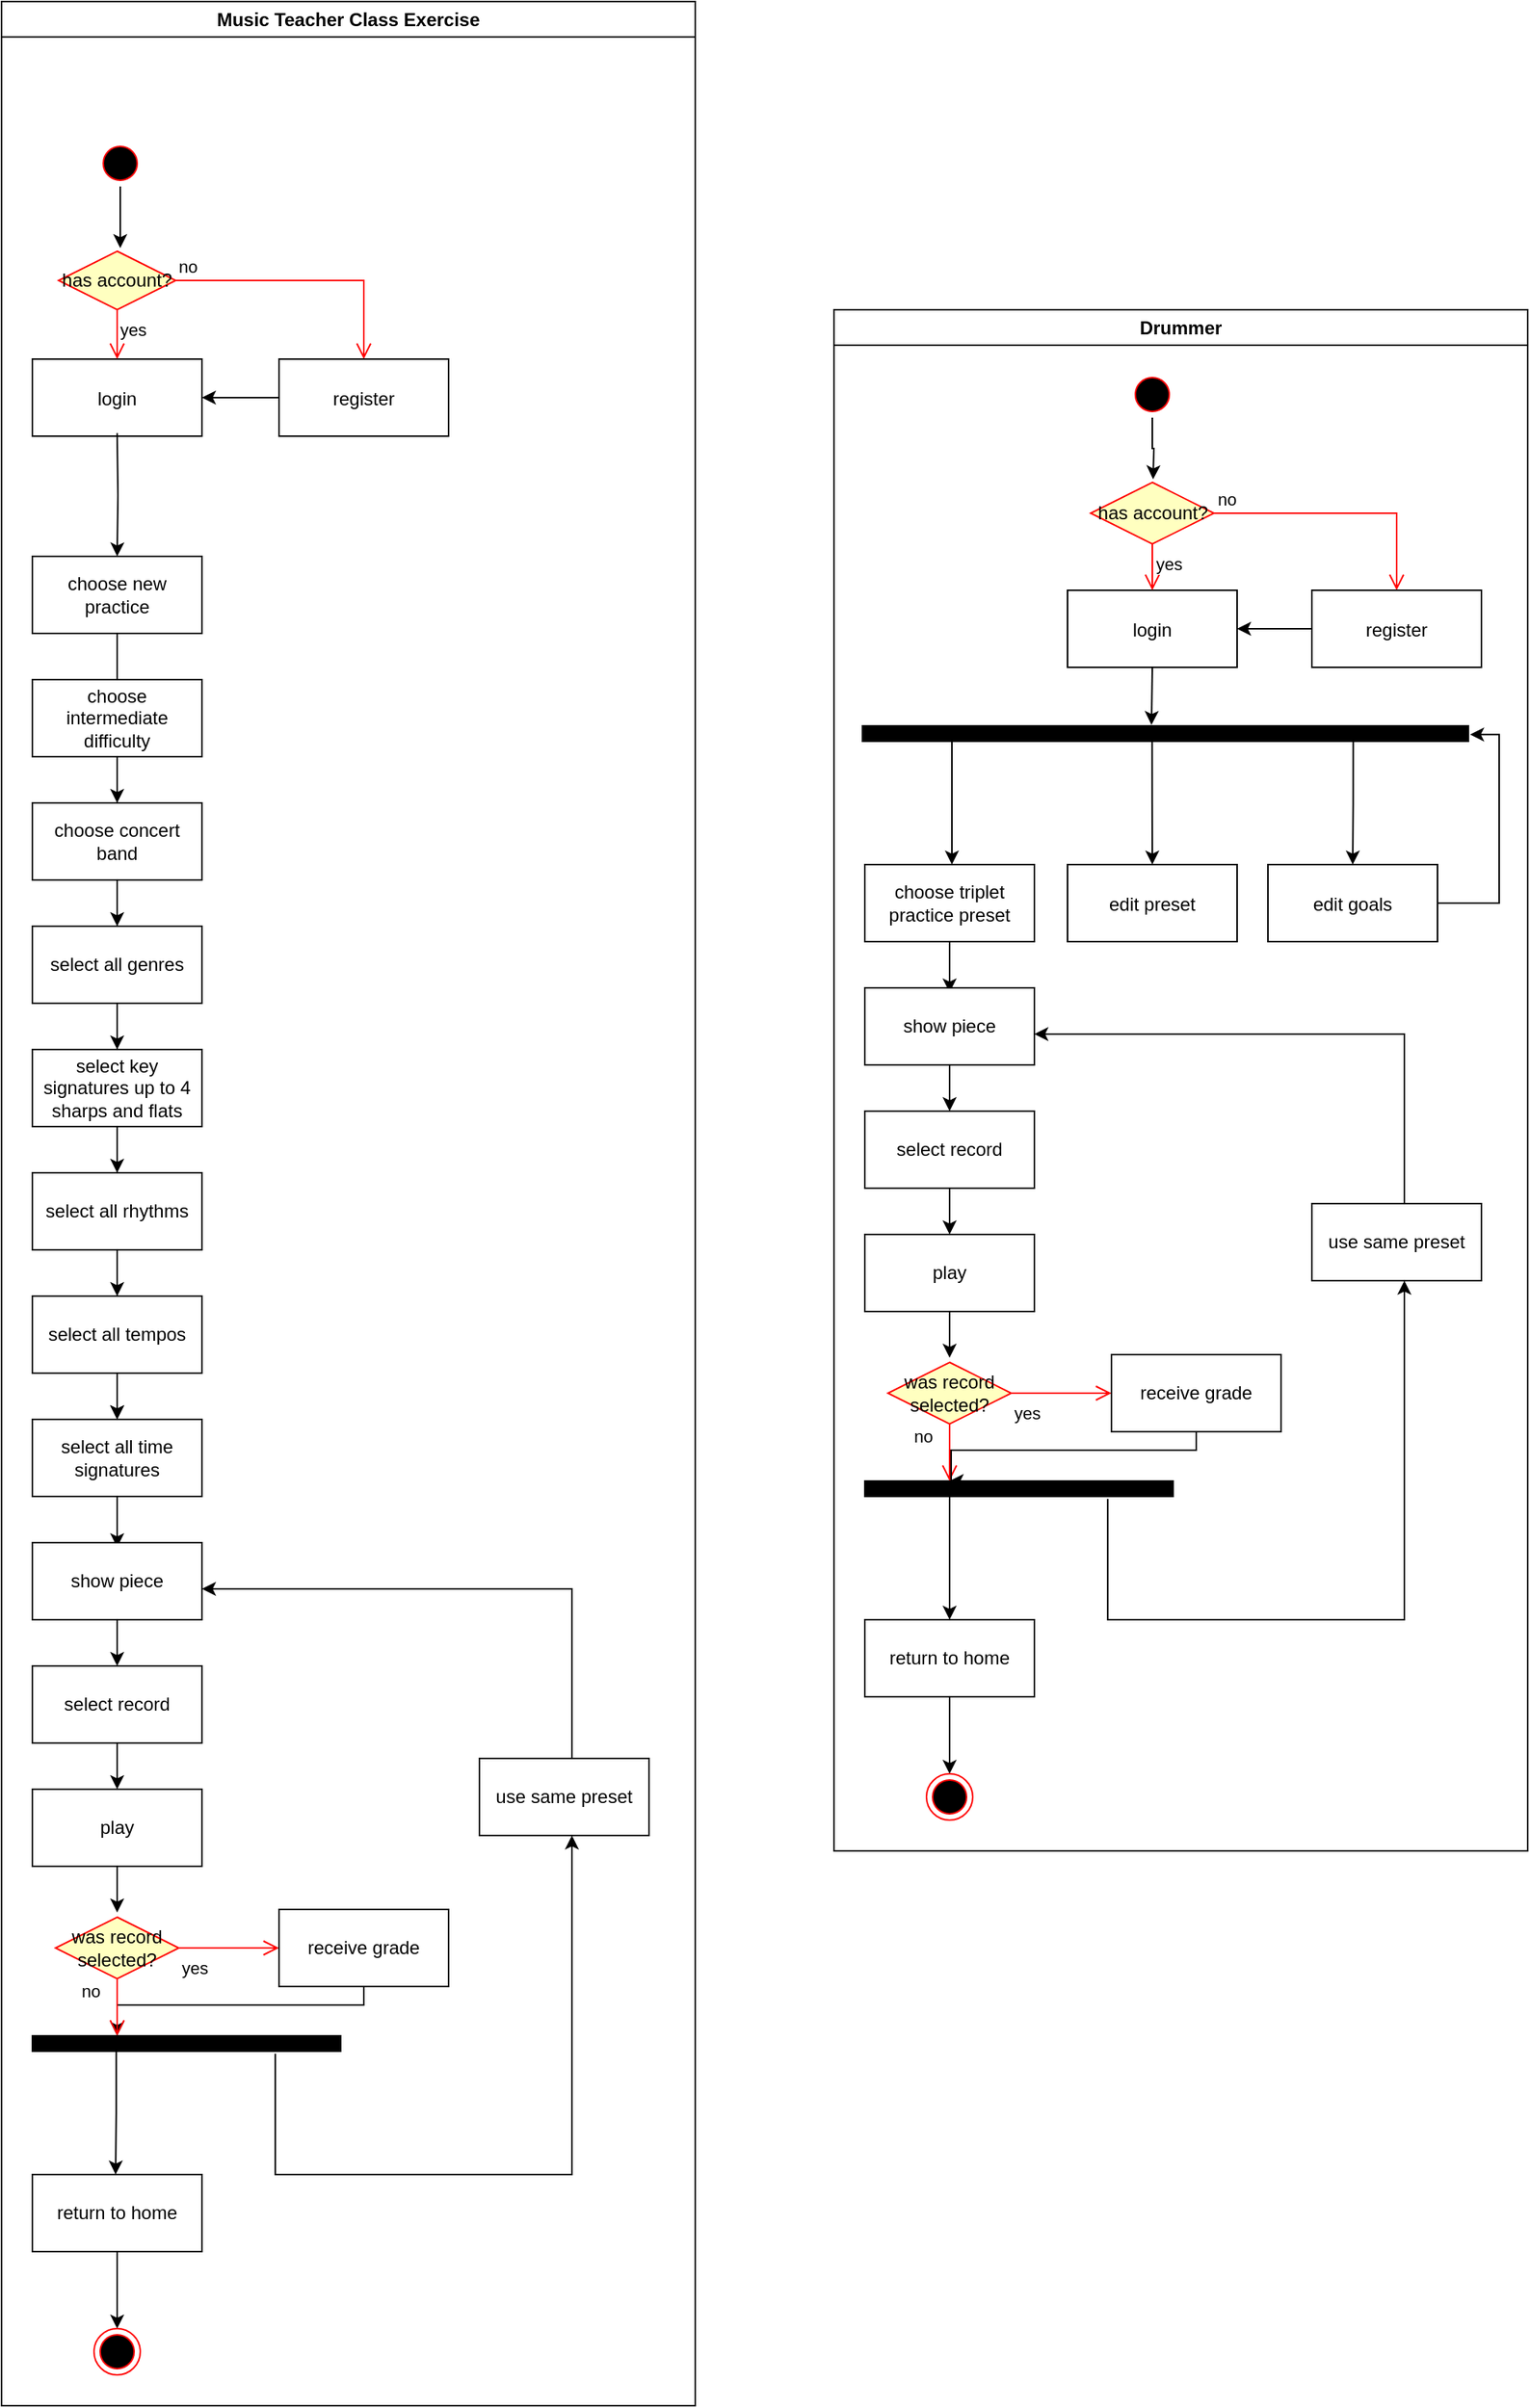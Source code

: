 <mxfile version="26.0.11">
  <diagram name="Page-1" id="e7e014a7-5840-1c2e-5031-d8a46d1fe8dd">
    <mxGraphModel dx="2760" dy="3719" grid="1" gridSize="10" guides="1" tooltips="1" connect="1" arrows="1" fold="1" page="1" pageScale="1" pageWidth="1169" pageHeight="826" background="none" math="0" shadow="0">
      <root>
        <mxCell id="0" />
        <mxCell id="1" parent="0" />
        <mxCell id="NI65FcXABOgf1kVMYgQY-100" value="no" style="edgeStyle=orthogonalEdgeStyle;html=1;align=left;verticalAlign=bottom;endArrow=open;endSize=8;strokeColor=#ff0000;rounded=0;" parent="1" edge="1">
          <mxGeometry x="-0.093" y="-25" relative="1" as="geometry">
            <mxPoint x="235" y="-130" as="targetPoint" />
            <mxPoint as="offset" />
          </mxGeometry>
        </mxCell>
        <mxCell id="NI65FcXABOgf1kVMYgQY-101" value="yes" style="edgeStyle=orthogonalEdgeStyle;html=1;align=left;verticalAlign=top;endArrow=open;endSize=8;strokeColor=#ff0000;rounded=0;" parent="1" edge="1">
          <mxGeometry x="-1" relative="1" as="geometry">
            <mxPoint x="340" y="-187" as="targetPoint" />
          </mxGeometry>
        </mxCell>
        <mxCell id="NI65FcXABOgf1kVMYgQY-119" value="Drummer" style="swimlane;whiteSpace=wrap;startSize=23;" parent="1" vertex="1">
          <mxGeometry x="600" y="-1410" width="450" height="1000" as="geometry" />
        </mxCell>
        <mxCell id="NI65FcXABOgf1kVMYgQY-120" style="edgeStyle=orthogonalEdgeStyle;rounded=0;orthogonalLoop=1;jettySize=auto;html=1;exitX=0.5;exitY=1;exitDx=0;exitDy=0;" parent="NI65FcXABOgf1kVMYgQY-119" source="NI65FcXABOgf1kVMYgQY-121" edge="1">
          <mxGeometry relative="1" as="geometry">
            <mxPoint x="207" y="110" as="targetPoint" />
          </mxGeometry>
        </mxCell>
        <mxCell id="NI65FcXABOgf1kVMYgQY-121" value="" style="ellipse;shape=startState;fillColor=#000000;strokeColor=#ff0000;" parent="NI65FcXABOgf1kVMYgQY-119" vertex="1">
          <mxGeometry x="191.5" y="40" width="30" height="30" as="geometry" />
        </mxCell>
        <mxCell id="NI65FcXABOgf1kVMYgQY-122" style="edgeStyle=orthogonalEdgeStyle;rounded=0;orthogonalLoop=1;jettySize=auto;html=1;exitX=0.5;exitY=1;exitDx=0;exitDy=0;entryX=0.477;entryY=-0.063;entryDx=0;entryDy=0;entryPerimeter=0;" parent="NI65FcXABOgf1kVMYgQY-119" source="NI65FcXABOgf1kVMYgQY-123" edge="1" target="0q7usON6yXG_gksBlF6c-29">
          <mxGeometry relative="1" as="geometry">
            <mxPoint x="75" y="270" as="targetPoint" />
          </mxGeometry>
        </mxCell>
        <mxCell id="NI65FcXABOgf1kVMYgQY-123" value="login" style="" parent="NI65FcXABOgf1kVMYgQY-119" vertex="1">
          <mxGeometry x="151.5" y="182" width="110" height="50" as="geometry" />
        </mxCell>
        <mxCell id="NI65FcXABOgf1kVMYgQY-126" style="edgeStyle=orthogonalEdgeStyle;rounded=0;orthogonalLoop=1;jettySize=auto;html=1;exitX=0.5;exitY=1;exitDx=0;exitDy=0;entryX=0.5;entryY=0;entryDx=0;entryDy=0;" parent="NI65FcXABOgf1kVMYgQY-119" edge="1">
          <mxGeometry relative="1" as="geometry">
            <mxPoint x="75" y="403" as="sourcePoint" />
          </mxGeometry>
        </mxCell>
        <mxCell id="NI65FcXABOgf1kVMYgQY-128" value="has account?" style="rhombus;whiteSpace=wrap;html=1;fontColor=#000000;fillColor=#ffffc0;strokeColor=#ff0000;" parent="NI65FcXABOgf1kVMYgQY-119" vertex="1">
          <mxGeometry x="166.5" y="112" width="80" height="40" as="geometry" />
        </mxCell>
        <mxCell id="NI65FcXABOgf1kVMYgQY-129" value="no" style="edgeStyle=orthogonalEdgeStyle;html=1;align=left;verticalAlign=bottom;endArrow=open;endSize=8;strokeColor=#ff0000;rounded=0;entryX=0.5;entryY=0;entryDx=0;entryDy=0;" parent="NI65FcXABOgf1kVMYgQY-119" source="NI65FcXABOgf1kVMYgQY-128" target="NI65FcXABOgf1kVMYgQY-132" edge="1">
          <mxGeometry x="-1" relative="1" as="geometry">
            <mxPoint x="310" y="90" as="targetPoint" />
          </mxGeometry>
        </mxCell>
        <mxCell id="NI65FcXABOgf1kVMYgQY-130" value="yes" style="edgeStyle=orthogonalEdgeStyle;html=1;align=left;verticalAlign=top;endArrow=open;endSize=8;strokeColor=#ff0000;rounded=0;entryX=0.5;entryY=0;entryDx=0;entryDy=0;" parent="NI65FcXABOgf1kVMYgQY-119" source="NI65FcXABOgf1kVMYgQY-128" target="NI65FcXABOgf1kVMYgQY-123" edge="1">
          <mxGeometry x="-1" relative="1" as="geometry">
            <mxPoint x="170" y="170" as="targetPoint" />
          </mxGeometry>
        </mxCell>
        <mxCell id="NI65FcXABOgf1kVMYgQY-131" style="edgeStyle=orthogonalEdgeStyle;rounded=0;orthogonalLoop=1;jettySize=auto;html=1;exitX=0;exitY=0.5;exitDx=0;exitDy=0;entryX=1;entryY=0.5;entryDx=0;entryDy=0;" parent="NI65FcXABOgf1kVMYgQY-119" source="NI65FcXABOgf1kVMYgQY-132" target="NI65FcXABOgf1kVMYgQY-123" edge="1">
          <mxGeometry relative="1" as="geometry" />
        </mxCell>
        <mxCell id="NI65FcXABOgf1kVMYgQY-132" value="register" style="" parent="NI65FcXABOgf1kVMYgQY-119" vertex="1">
          <mxGeometry x="310" y="182" width="110" height="50" as="geometry" />
        </mxCell>
        <mxCell id="NI65FcXABOgf1kVMYgQY-133" style="edgeStyle=orthogonalEdgeStyle;rounded=0;orthogonalLoop=1;jettySize=auto;html=1;exitX=0.5;exitY=1;exitDx=0;exitDy=0;entryX=0.5;entryY=0;entryDx=0;entryDy=0;" parent="NI65FcXABOgf1kVMYgQY-119" edge="1">
          <mxGeometry relative="1" as="geometry">
            <mxPoint x="75" y="490" as="sourcePoint" />
          </mxGeometry>
        </mxCell>
        <mxCell id="NI65FcXABOgf1kVMYgQY-135" style="edgeStyle=orthogonalEdgeStyle;rounded=0;orthogonalLoop=1;jettySize=auto;html=1;exitX=0.5;exitY=1;exitDx=0;exitDy=0;entryX=0.5;entryY=0;entryDx=0;entryDy=0;" parent="NI65FcXABOgf1kVMYgQY-119" edge="1">
          <mxGeometry relative="1" as="geometry">
            <mxPoint x="75" y="653" as="sourcePoint" />
          </mxGeometry>
        </mxCell>
        <mxCell id="NI65FcXABOgf1kVMYgQY-137" style="edgeStyle=orthogonalEdgeStyle;rounded=0;orthogonalLoop=1;jettySize=auto;html=1;exitX=0.5;exitY=1;exitDx=0;exitDy=0;entryX=0.5;entryY=0;entryDx=0;entryDy=0;" parent="NI65FcXABOgf1kVMYgQY-119" edge="1">
          <mxGeometry relative="1" as="geometry">
            <mxPoint x="75" y="740" as="sourcePoint" />
          </mxGeometry>
        </mxCell>
        <mxCell id="NI65FcXABOgf1kVMYgQY-139" style="edgeStyle=orthogonalEdgeStyle;rounded=0;orthogonalLoop=1;jettySize=auto;html=1;exitX=0.5;exitY=1;exitDx=0;exitDy=0;entryX=0.5;entryY=0;entryDx=0;entryDy=0;" parent="NI65FcXABOgf1kVMYgQY-119" edge="1">
          <mxGeometry relative="1" as="geometry">
            <mxPoint x="75" y="833" as="sourcePoint" />
          </mxGeometry>
        </mxCell>
        <mxCell id="NI65FcXABOgf1kVMYgQY-141" style="edgeStyle=orthogonalEdgeStyle;rounded=0;orthogonalLoop=1;jettySize=auto;html=1;exitX=0.5;exitY=1;exitDx=0;exitDy=0;entryX=0.5;entryY=0;entryDx=0;entryDy=0;" parent="NI65FcXABOgf1kVMYgQY-119" edge="1">
          <mxGeometry relative="1" as="geometry">
            <mxPoint x="75" y="570" as="sourcePoint" />
          </mxGeometry>
        </mxCell>
        <mxCell id="NI65FcXABOgf1kVMYgQY-151" style="edgeStyle=orthogonalEdgeStyle;rounded=0;orthogonalLoop=1;jettySize=auto;html=1;exitX=0.5;exitY=1;exitDx=0;exitDy=0;entryX=0.5;entryY=0;entryDx=0;entryDy=0;" parent="NI65FcXABOgf1kVMYgQY-119" source="NI65FcXABOgf1kVMYgQY-152" target="NI65FcXABOgf1kVMYgQY-153" edge="1">
          <mxGeometry relative="1" as="geometry" />
        </mxCell>
        <mxCell id="NI65FcXABOgf1kVMYgQY-152" value="return to home" style="html=1;whiteSpace=wrap;" parent="NI65FcXABOgf1kVMYgQY-119" vertex="1">
          <mxGeometry x="20" y="850" width="110" height="50" as="geometry" />
        </mxCell>
        <mxCell id="NI65FcXABOgf1kVMYgQY-153" value="" style="ellipse;html=1;shape=endState;fillColor=#000000;strokeColor=#ff0000;" parent="NI65FcXABOgf1kVMYgQY-119" vertex="1">
          <mxGeometry x="60" y="950" width="30" height="30" as="geometry" />
        </mxCell>
        <mxCell id="YAkwlYH_ZnlnO7Yqhq8h-39" value="no" style="edgeStyle=orthogonalEdgeStyle;html=1;align=left;verticalAlign=bottom;endArrow=open;endSize=8;strokeColor=#ff0000;rounded=0;exitX=0.5;exitY=1;exitDx=0;exitDy=0;" parent="NI65FcXABOgf1kVMYgQY-119" edge="1" source="NI65FcXABOgf1kVMYgQY-154">
          <mxGeometry x="-0.111" y="-25" relative="1" as="geometry">
            <mxPoint x="75" y="760" as="targetPoint" />
            <mxPoint as="offset" />
            <mxPoint x="75" y="730" as="sourcePoint" />
          </mxGeometry>
        </mxCell>
        <mxCell id="NI65FcXABOgf1kVMYgQY-158" style="edgeStyle=orthogonalEdgeStyle;rounded=0;orthogonalLoop=1;jettySize=auto;html=1;exitX=0.5;exitY=1;exitDx=0;exitDy=0;entryX=0.5;entryY=0;entryDx=0;entryDy=0;" parent="NI65FcXABOgf1kVMYgQY-119" source="NI65FcXABOgf1kVMYgQY-159" edge="1">
          <mxGeometry relative="1" as="geometry">
            <mxPoint x="75" y="760" as="targetPoint" />
            <Array as="points">
              <mxPoint x="235" y="740" />
              <mxPoint x="76" y="740" />
              <mxPoint x="76" y="760" />
            </Array>
          </mxGeometry>
        </mxCell>
        <mxCell id="NI65FcXABOgf1kVMYgQY-171" value="yes" style="edgeStyle=orthogonalEdgeStyle;html=1;align=left;verticalAlign=top;endArrow=open;endSize=8;strokeColor=#ff0000;rounded=0;exitX=1;exitY=0.5;exitDx=0;exitDy=0;" parent="NI65FcXABOgf1kVMYgQY-119" source="NI65FcXABOgf1kVMYgQY-154" edge="1">
          <mxGeometry x="-1" relative="1" as="geometry">
            <mxPoint x="180" y="703" as="targetPoint" />
            <mxPoint x="122.24" y="790" as="sourcePoint" />
          </mxGeometry>
        </mxCell>
        <mxCell id="NI65FcXABOgf1kVMYgQY-166" style="edgeStyle=orthogonalEdgeStyle;rounded=0;orthogonalLoop=1;jettySize=auto;html=1;exitX=0.5;exitY=1;exitDx=0;exitDy=0;" parent="NI65FcXABOgf1kVMYgQY-119" source="NI65FcXABOgf1kVMYgQY-150" edge="1">
          <mxGeometry relative="1" as="geometry">
            <mxPoint x="75" y="680" as="targetPoint" />
          </mxGeometry>
        </mxCell>
        <mxCell id="NI65FcXABOgf1kVMYgQY-147" style="edgeStyle=orthogonalEdgeStyle;rounded=0;orthogonalLoop=1;jettySize=auto;html=1;exitX=0.5;exitY=1;exitDx=0;exitDy=0;entryX=0.5;entryY=0;entryDx=0;entryDy=0;" parent="NI65FcXABOgf1kVMYgQY-119" source="NI65FcXABOgf1kVMYgQY-148" target="NI65FcXABOgf1kVMYgQY-150" edge="1">
          <mxGeometry relative="1" as="geometry" />
        </mxCell>
        <mxCell id="NI65FcXABOgf1kVMYgQY-145" style="edgeStyle=orthogonalEdgeStyle;rounded=0;orthogonalLoop=1;jettySize=auto;html=1;exitX=0.5;exitY=1;exitDx=0;exitDy=0;entryX=0.5;entryY=0;entryDx=0;entryDy=0;" parent="NI65FcXABOgf1kVMYgQY-119" source="NI65FcXABOgf1kVMYgQY-146" target="NI65FcXABOgf1kVMYgQY-148" edge="1">
          <mxGeometry relative="1" as="geometry" />
        </mxCell>
        <mxCell id="NI65FcXABOgf1kVMYgQY-124" style="edgeStyle=orthogonalEdgeStyle;rounded=0;orthogonalLoop=1;jettySize=auto;html=1;exitX=0.5;exitY=1;exitDx=0;exitDy=0;entryX=0.5;entryY=0;entryDx=0;entryDy=0;" parent="NI65FcXABOgf1kVMYgQY-119" edge="1">
          <mxGeometry relative="1" as="geometry">
            <mxPoint x="75" y="410" as="sourcePoint" />
            <mxPoint x="75" y="443" as="targetPoint" />
          </mxGeometry>
        </mxCell>
        <mxCell id="NI65FcXABOgf1kVMYgQY-154" value="was record selected?" style="rhombus;whiteSpace=wrap;html=1;fontColor=#000000;fillColor=#ffffc0;strokeColor=#ff0000;" parent="NI65FcXABOgf1kVMYgQY-119" vertex="1">
          <mxGeometry x="35" y="683" width="80" height="40" as="geometry" />
        </mxCell>
        <mxCell id="NI65FcXABOgf1kVMYgQY-159" value="receive grade" style="html=1;whiteSpace=wrap;" parent="NI65FcXABOgf1kVMYgQY-119" vertex="1">
          <mxGeometry x="180" y="678" width="110" height="50" as="geometry" />
        </mxCell>
        <mxCell id="NI65FcXABOgf1kVMYgQY-150" value="play" style="html=1;whiteSpace=wrap;" parent="NI65FcXABOgf1kVMYgQY-119" vertex="1">
          <mxGeometry x="20" y="600" width="110" height="50" as="geometry" />
        </mxCell>
        <mxCell id="NI65FcXABOgf1kVMYgQY-148" value="select record" style="html=1;whiteSpace=wrap;" parent="NI65FcXABOgf1kVMYgQY-119" vertex="1">
          <mxGeometry x="20" y="520" width="110" height="50" as="geometry" />
        </mxCell>
        <mxCell id="NI65FcXABOgf1kVMYgQY-146" value="show piece" style="html=1;whiteSpace=wrap;" parent="NI65FcXABOgf1kVMYgQY-119" vertex="1">
          <mxGeometry x="20" y="440" width="110" height="50" as="geometry" />
        </mxCell>
        <mxCell id="NI65FcXABOgf1kVMYgQY-173" value="choose triplet practice preset" style="html=1;whiteSpace=wrap;" parent="NI65FcXABOgf1kVMYgQY-119" vertex="1">
          <mxGeometry x="20" y="360" width="110" height="50" as="geometry" />
        </mxCell>
        <mxCell id="0q7usON6yXG_gksBlF6c-29" value="" style="verticalLabelPosition=bottom;verticalAlign=top;html=1;shape=mxgraph.basic.rect;fillColor2=none;strokeWidth=1;size=20;indent=5;fillColor=#000000;" vertex="1" parent="NI65FcXABOgf1kVMYgQY-119">
          <mxGeometry x="18.5" y="270" width="393" height="10" as="geometry" />
        </mxCell>
        <mxCell id="0q7usON6yXG_gksBlF6c-30" style="edgeStyle=orthogonalEdgeStyle;rounded=0;orthogonalLoop=1;jettySize=auto;html=1;entryX=0.5;entryY=0;entryDx=0;entryDy=0;" edge="1" parent="NI65FcXABOgf1kVMYgQY-119">
          <mxGeometry relative="1" as="geometry">
            <mxPoint x="76.5" y="360" as="targetPoint" />
            <mxPoint x="76.5" y="280" as="sourcePoint" />
          </mxGeometry>
        </mxCell>
        <mxCell id="0q7usON6yXG_gksBlF6c-31" value="edit preset" style="" vertex="1" parent="NI65FcXABOgf1kVMYgQY-119">
          <mxGeometry x="151.5" y="360" width="110" height="50" as="geometry" />
        </mxCell>
        <mxCell id="0q7usON6yXG_gksBlF6c-32" value="edit goals" style="" vertex="1" parent="NI65FcXABOgf1kVMYgQY-119">
          <mxGeometry x="281.5" y="360" width="110" height="50" as="geometry" />
        </mxCell>
        <mxCell id="0q7usON6yXG_gksBlF6c-33" style="edgeStyle=orthogonalEdgeStyle;rounded=0;orthogonalLoop=1;jettySize=auto;html=1;exitX=0.478;exitY=0.817;exitDx=0;exitDy=0;entryX=0.5;entryY=0;entryDx=0;entryDy=0;exitPerimeter=0;" edge="1" parent="NI65FcXABOgf1kVMYgQY-119" source="0q7usON6yXG_gksBlF6c-29" target="0q7usON6yXG_gksBlF6c-31">
          <mxGeometry relative="1" as="geometry">
            <mxPoint x="86.5" y="370" as="targetPoint" />
            <mxPoint x="86.5" y="289" as="sourcePoint" />
          </mxGeometry>
        </mxCell>
        <mxCell id="0q7usON6yXG_gksBlF6c-34" style="edgeStyle=orthogonalEdgeStyle;rounded=0;orthogonalLoop=1;jettySize=auto;html=1;exitX=0.81;exitY=0.735;exitDx=0;exitDy=0;entryX=0.5;entryY=0;entryDx=0;entryDy=0;exitPerimeter=0;" edge="1" parent="NI65FcXABOgf1kVMYgQY-119" source="0q7usON6yXG_gksBlF6c-29" target="0q7usON6yXG_gksBlF6c-32">
          <mxGeometry relative="1" as="geometry">
            <mxPoint x="331.5" y="393" as="targetPoint" />
            <mxPoint x="373.5" y="310" as="sourcePoint" />
          </mxGeometry>
        </mxCell>
        <mxCell id="0q7usON6yXG_gksBlF6c-35" style="edgeStyle=orthogonalEdgeStyle;rounded=0;orthogonalLoop=1;jettySize=auto;html=1;exitX=1;exitY=0.5;exitDx=0;exitDy=0;entryX=1.003;entryY=0.558;entryDx=0;entryDy=0;entryPerimeter=0;" edge="1" parent="NI65FcXABOgf1kVMYgQY-119" source="0q7usON6yXG_gksBlF6c-32" target="0q7usON6yXG_gksBlF6c-29">
          <mxGeometry relative="1" as="geometry">
            <mxPoint x="431.5" y="280" as="targetPoint" />
            <mxPoint x="346.5" y="287" as="sourcePoint" />
            <Array as="points">
              <mxPoint x="431.5" y="385" />
              <mxPoint x="431.5" y="276" />
            </Array>
          </mxGeometry>
        </mxCell>
        <mxCell id="YAkwlYH_ZnlnO7Yqhq8h-82" value="Music Teacher Class Exercise" style="swimlane;whiteSpace=wrap;startSize=23;" parent="1" vertex="1">
          <mxGeometry x="60" y="-1610" width="450" height="1560" as="geometry" />
        </mxCell>
        <mxCell id="YAkwlYH_ZnlnO7Yqhq8h-83" style="edgeStyle=orthogonalEdgeStyle;rounded=0;orthogonalLoop=1;jettySize=auto;html=1;exitX=0.5;exitY=1;exitDx=0;exitDy=0;" parent="YAkwlYH_ZnlnO7Yqhq8h-82" source="YAkwlYH_ZnlnO7Yqhq8h-84" edge="1">
          <mxGeometry relative="1" as="geometry">
            <mxPoint x="77" y="160" as="targetPoint" />
          </mxGeometry>
        </mxCell>
        <mxCell id="YAkwlYH_ZnlnO7Yqhq8h-84" value="" style="ellipse;shape=startState;fillColor=#000000;strokeColor=#ff0000;" parent="YAkwlYH_ZnlnO7Yqhq8h-82" vertex="1">
          <mxGeometry x="62" y="90" width="30" height="30" as="geometry" />
        </mxCell>
        <mxCell id="YAkwlYH_ZnlnO7Yqhq8h-86" value="login" style="" parent="YAkwlYH_ZnlnO7Yqhq8h-82" vertex="1">
          <mxGeometry x="20" y="232" width="110" height="50" as="geometry" />
        </mxCell>
        <mxCell id="YAkwlYH_ZnlnO7Yqhq8h-88" style="edgeStyle=orthogonalEdgeStyle;rounded=0;orthogonalLoop=1;jettySize=auto;html=1;exitX=0.5;exitY=1;exitDx=0;exitDy=0;entryX=0.5;entryY=0;entryDx=0;entryDy=0;" parent="YAkwlYH_ZnlnO7Yqhq8h-82" edge="1">
          <mxGeometry relative="1" as="geometry">
            <mxPoint x="75" y="403" as="sourcePoint" />
          </mxGeometry>
        </mxCell>
        <mxCell id="YAkwlYH_ZnlnO7Yqhq8h-89" value="has account?" style="rhombus;whiteSpace=wrap;html=1;fontColor=#000000;fillColor=#ffffc0;strokeColor=#ff0000;" parent="YAkwlYH_ZnlnO7Yqhq8h-82" vertex="1">
          <mxGeometry x="37" y="162" width="76" height="38" as="geometry" />
        </mxCell>
        <mxCell id="YAkwlYH_ZnlnO7Yqhq8h-90" value="no" style="edgeStyle=orthogonalEdgeStyle;html=1;align=left;verticalAlign=bottom;endArrow=open;endSize=8;strokeColor=#ff0000;rounded=0;entryX=0.5;entryY=0;entryDx=0;entryDy=0;" parent="YAkwlYH_ZnlnO7Yqhq8h-82" source="YAkwlYH_ZnlnO7Yqhq8h-89" target="YAkwlYH_ZnlnO7Yqhq8h-93" edge="1">
          <mxGeometry x="-1" relative="1" as="geometry">
            <mxPoint x="180" y="140" as="targetPoint" />
          </mxGeometry>
        </mxCell>
        <mxCell id="YAkwlYH_ZnlnO7Yqhq8h-91" value="yes" style="edgeStyle=orthogonalEdgeStyle;html=1;align=left;verticalAlign=top;endArrow=open;endSize=8;strokeColor=#ff0000;rounded=0;entryX=0.5;entryY=0;entryDx=0;entryDy=0;" parent="YAkwlYH_ZnlnO7Yqhq8h-82" source="YAkwlYH_ZnlnO7Yqhq8h-89" target="YAkwlYH_ZnlnO7Yqhq8h-86" edge="1">
          <mxGeometry x="-1" relative="1" as="geometry">
            <mxPoint x="40" y="220" as="targetPoint" />
          </mxGeometry>
        </mxCell>
        <mxCell id="YAkwlYH_ZnlnO7Yqhq8h-92" style="edgeStyle=orthogonalEdgeStyle;rounded=0;orthogonalLoop=1;jettySize=auto;html=1;exitX=0;exitY=0.5;exitDx=0;exitDy=0;entryX=1;entryY=0.5;entryDx=0;entryDy=0;" parent="YAkwlYH_ZnlnO7Yqhq8h-82" source="YAkwlYH_ZnlnO7Yqhq8h-93" target="YAkwlYH_ZnlnO7Yqhq8h-86" edge="1">
          <mxGeometry relative="1" as="geometry" />
        </mxCell>
        <mxCell id="YAkwlYH_ZnlnO7Yqhq8h-93" value="register" style="" parent="YAkwlYH_ZnlnO7Yqhq8h-82" vertex="1">
          <mxGeometry x="180" y="232" width="110" height="50" as="geometry" />
        </mxCell>
        <mxCell id="YAkwlYH_ZnlnO7Yqhq8h-94" style="edgeStyle=orthogonalEdgeStyle;rounded=0;orthogonalLoop=1;jettySize=auto;html=1;exitX=0.5;exitY=1;exitDx=0;exitDy=0;entryX=0.5;entryY=0;entryDx=0;entryDy=0;" parent="YAkwlYH_ZnlnO7Yqhq8h-82" edge="1">
          <mxGeometry relative="1" as="geometry">
            <mxPoint x="75" y="490" as="sourcePoint" />
          </mxGeometry>
        </mxCell>
        <mxCell id="YAkwlYH_ZnlnO7Yqhq8h-95" style="edgeStyle=orthogonalEdgeStyle;rounded=0;orthogonalLoop=1;jettySize=auto;html=1;exitX=0.5;exitY=1;exitDx=0;exitDy=0;entryX=0.5;entryY=0;entryDx=0;entryDy=0;" parent="YAkwlYH_ZnlnO7Yqhq8h-82" edge="1">
          <mxGeometry relative="1" as="geometry">
            <mxPoint x="75" y="653" as="sourcePoint" />
          </mxGeometry>
        </mxCell>
        <mxCell id="YAkwlYH_ZnlnO7Yqhq8h-96" style="edgeStyle=orthogonalEdgeStyle;rounded=0;orthogonalLoop=1;jettySize=auto;html=1;exitX=0.5;exitY=1;exitDx=0;exitDy=0;entryX=0.5;entryY=0;entryDx=0;entryDy=0;" parent="YAkwlYH_ZnlnO7Yqhq8h-82" edge="1">
          <mxGeometry relative="1" as="geometry">
            <mxPoint x="75" y="740" as="sourcePoint" />
          </mxGeometry>
        </mxCell>
        <mxCell id="YAkwlYH_ZnlnO7Yqhq8h-97" style="edgeStyle=orthogonalEdgeStyle;rounded=0;orthogonalLoop=1;jettySize=auto;html=1;exitX=0.5;exitY=1;exitDx=0;exitDy=0;entryX=0.5;entryY=0;entryDx=0;entryDy=0;" parent="YAkwlYH_ZnlnO7Yqhq8h-82" edge="1">
          <mxGeometry relative="1" as="geometry">
            <mxPoint x="75" y="833" as="sourcePoint" />
          </mxGeometry>
        </mxCell>
        <mxCell id="YAkwlYH_ZnlnO7Yqhq8h-98" style="edgeStyle=orthogonalEdgeStyle;rounded=0;orthogonalLoop=1;jettySize=auto;html=1;exitX=0.5;exitY=1;exitDx=0;exitDy=0;entryX=0.5;entryY=0;entryDx=0;entryDy=0;" parent="YAkwlYH_ZnlnO7Yqhq8h-82" edge="1">
          <mxGeometry relative="1" as="geometry">
            <mxPoint x="75" y="570" as="sourcePoint" />
          </mxGeometry>
        </mxCell>
        <mxCell id="YAkwlYH_ZnlnO7Yqhq8h-105" style="edgeStyle=orthogonalEdgeStyle;rounded=0;orthogonalLoop=1;jettySize=auto;html=1;exitX=0.5;exitY=1;exitDx=0;exitDy=0;entryX=0.5;entryY=0;entryDx=0;entryDy=0;" parent="YAkwlYH_ZnlnO7Yqhq8h-82" source="YAkwlYH_ZnlnO7Yqhq8h-106" target="YAkwlYH_ZnlnO7Yqhq8h-107" edge="1">
          <mxGeometry relative="1" as="geometry" />
        </mxCell>
        <mxCell id="YAkwlYH_ZnlnO7Yqhq8h-112" style="edgeStyle=orthogonalEdgeStyle;rounded=0;orthogonalLoop=1;jettySize=auto;html=1;exitX=0.5;exitY=1;exitDx=0;exitDy=0;entryX=0.5;entryY=0;entryDx=0;entryDy=0;" parent="YAkwlYH_ZnlnO7Yqhq8h-82" source="YAkwlYH_ZnlnO7Yqhq8h-113" edge="1">
          <mxGeometry relative="1" as="geometry">
            <mxPoint x="75" y="1320" as="targetPoint" />
            <Array as="points">
              <mxPoint x="235" y="1300" />
              <mxPoint x="75" y="1300" />
            </Array>
          </mxGeometry>
        </mxCell>
        <mxCell id="YAkwlYH_ZnlnO7Yqhq8h-137" value="" style="edgeStyle=orthogonalEdgeStyle;rounded=0;orthogonalLoop=1;jettySize=auto;html=1;" parent="YAkwlYH_ZnlnO7Yqhq8h-82" source="YAkwlYH_ZnlnO7Yqhq8h-119" target="YAkwlYH_ZnlnO7Yqhq8h-125" edge="1">
          <mxGeometry relative="1" as="geometry" />
        </mxCell>
        <mxCell id="YAkwlYH_ZnlnO7Yqhq8h-119" value="choose new practice" style="html=1;whiteSpace=wrap;" parent="YAkwlYH_ZnlnO7Yqhq8h-82" vertex="1">
          <mxGeometry x="20" y="360" width="110" height="50" as="geometry" />
        </mxCell>
        <mxCell id="YAkwlYH_ZnlnO7Yqhq8h-120" value="no" style="edgeStyle=orthogonalEdgeStyle;html=1;align=left;verticalAlign=bottom;endArrow=open;endSize=8;strokeColor=#ff0000;rounded=0;exitX=0.5;exitY=1;exitDx=0;exitDy=0;" parent="YAkwlYH_ZnlnO7Yqhq8h-82" source="YAkwlYH_ZnlnO7Yqhq8h-108" edge="1">
          <mxGeometry x="-0.111" y="-25" relative="1" as="geometry">
            <mxPoint x="75" y="1320" as="targetPoint" />
            <mxPoint as="offset" />
            <mxPoint x="85" y="1460" as="sourcePoint" />
          </mxGeometry>
        </mxCell>
        <mxCell id="YAkwlYH_ZnlnO7Yqhq8h-121" value="yes" style="edgeStyle=orthogonalEdgeStyle;html=1;align=left;verticalAlign=top;endArrow=open;endSize=8;strokeColor=#ff0000;rounded=0;exitX=1;exitY=0.5;exitDx=0;exitDy=0;" parent="YAkwlYH_ZnlnO7Yqhq8h-82" source="YAkwlYH_ZnlnO7Yqhq8h-108" edge="1">
          <mxGeometry x="-1" relative="1" as="geometry">
            <mxPoint x="180" y="1263" as="targetPoint" />
            <mxPoint x="122.24" y="1350" as="sourcePoint" />
          </mxGeometry>
        </mxCell>
        <mxCell id="YAkwlYH_ZnlnO7Yqhq8h-103" style="edgeStyle=orthogonalEdgeStyle;rounded=0;orthogonalLoop=1;jettySize=auto;html=1;exitX=0.5;exitY=1;exitDx=0;exitDy=0;" parent="YAkwlYH_ZnlnO7Yqhq8h-82" source="YAkwlYH_ZnlnO7Yqhq8h-104" edge="1">
          <mxGeometry relative="1" as="geometry">
            <mxPoint x="75" y="1240" as="targetPoint" />
          </mxGeometry>
        </mxCell>
        <mxCell id="YAkwlYH_ZnlnO7Yqhq8h-101" style="edgeStyle=orthogonalEdgeStyle;rounded=0;orthogonalLoop=1;jettySize=auto;html=1;exitX=0.5;exitY=1;exitDx=0;exitDy=0;entryX=0.5;entryY=0;entryDx=0;entryDy=0;" parent="YAkwlYH_ZnlnO7Yqhq8h-82" source="YAkwlYH_ZnlnO7Yqhq8h-102" target="YAkwlYH_ZnlnO7Yqhq8h-104" edge="1">
          <mxGeometry relative="1" as="geometry" />
        </mxCell>
        <mxCell id="YAkwlYH_ZnlnO7Yqhq8h-99" style="edgeStyle=orthogonalEdgeStyle;rounded=0;orthogonalLoop=1;jettySize=auto;html=1;exitX=0.5;exitY=1;exitDx=0;exitDy=0;entryX=0.5;entryY=0;entryDx=0;entryDy=0;" parent="YAkwlYH_ZnlnO7Yqhq8h-82" source="YAkwlYH_ZnlnO7Yqhq8h-100" target="YAkwlYH_ZnlnO7Yqhq8h-102" edge="1">
          <mxGeometry relative="1" as="geometry" />
        </mxCell>
        <mxCell id="YAkwlYH_ZnlnO7Yqhq8h-87" style="edgeStyle=orthogonalEdgeStyle;rounded=0;orthogonalLoop=1;jettySize=auto;html=1;exitX=0.5;exitY=1;exitDx=0;exitDy=0;entryX=0.5;entryY=0;entryDx=0;entryDy=0;" parent="YAkwlYH_ZnlnO7Yqhq8h-82" edge="1">
          <mxGeometry relative="1" as="geometry">
            <mxPoint x="75" y="970" as="sourcePoint" />
            <mxPoint x="75" y="1003" as="targetPoint" />
          </mxGeometry>
        </mxCell>
        <mxCell id="YAkwlYH_ZnlnO7Yqhq8h-106" value="return to home" style="html=1;whiteSpace=wrap;" parent="YAkwlYH_ZnlnO7Yqhq8h-82" vertex="1">
          <mxGeometry x="20" y="1410" width="110" height="50" as="geometry" />
        </mxCell>
        <mxCell id="YAkwlYH_ZnlnO7Yqhq8h-107" value="" style="ellipse;html=1;shape=endState;fillColor=#000000;strokeColor=#ff0000;" parent="YAkwlYH_ZnlnO7Yqhq8h-82" vertex="1">
          <mxGeometry x="60" y="1510" width="30" height="30" as="geometry" />
        </mxCell>
        <mxCell id="YAkwlYH_ZnlnO7Yqhq8h-108" value="was record selected?" style="rhombus;whiteSpace=wrap;html=1;fontColor=#000000;fillColor=#ffffc0;strokeColor=#ff0000;" parent="YAkwlYH_ZnlnO7Yqhq8h-82" vertex="1">
          <mxGeometry x="35" y="1243" width="80" height="40" as="geometry" />
        </mxCell>
        <mxCell id="YAkwlYH_ZnlnO7Yqhq8h-113" value="receive grade" style="html=1;whiteSpace=wrap;" parent="YAkwlYH_ZnlnO7Yqhq8h-82" vertex="1">
          <mxGeometry x="180" y="1238" width="110" height="50" as="geometry" />
        </mxCell>
        <mxCell id="YAkwlYH_ZnlnO7Yqhq8h-104" value="play" style="html=1;whiteSpace=wrap;" parent="YAkwlYH_ZnlnO7Yqhq8h-82" vertex="1">
          <mxGeometry x="20" y="1160" width="110" height="50" as="geometry" />
        </mxCell>
        <mxCell id="YAkwlYH_ZnlnO7Yqhq8h-102" value="select record" style="html=1;whiteSpace=wrap;" parent="YAkwlYH_ZnlnO7Yqhq8h-82" vertex="1">
          <mxGeometry x="20" y="1080" width="110" height="50" as="geometry" />
        </mxCell>
        <mxCell id="YAkwlYH_ZnlnO7Yqhq8h-100" value="show piece" style="html=1;whiteSpace=wrap;" parent="YAkwlYH_ZnlnO7Yqhq8h-82" vertex="1">
          <mxGeometry x="20" y="1000" width="110" height="50" as="geometry" />
        </mxCell>
        <mxCell id="YAkwlYH_ZnlnO7Yqhq8h-136" value="" style="edgeStyle=orthogonalEdgeStyle;rounded=0;orthogonalLoop=1;jettySize=auto;html=1;" parent="YAkwlYH_ZnlnO7Yqhq8h-82" source="YAkwlYH_ZnlnO7Yqhq8h-124" target="YAkwlYH_ZnlnO7Yqhq8h-126" edge="1">
          <mxGeometry relative="1" as="geometry" />
        </mxCell>
        <mxCell id="YAkwlYH_ZnlnO7Yqhq8h-124" value="choose intermediate difficulty" style="html=1;whiteSpace=wrap;" parent="YAkwlYH_ZnlnO7Yqhq8h-82" vertex="1">
          <mxGeometry x="20" y="440" width="110" height="50" as="geometry" />
        </mxCell>
        <mxCell id="YAkwlYH_ZnlnO7Yqhq8h-135" value="" style="edgeStyle=orthogonalEdgeStyle;rounded=0;orthogonalLoop=1;jettySize=auto;html=1;" parent="YAkwlYH_ZnlnO7Yqhq8h-82" source="YAkwlYH_ZnlnO7Yqhq8h-125" target="YAkwlYH_ZnlnO7Yqhq8h-127" edge="1">
          <mxGeometry relative="1" as="geometry" />
        </mxCell>
        <mxCell id="YAkwlYH_ZnlnO7Yqhq8h-125" value="choose concert band" style="html=1;whiteSpace=wrap;" parent="YAkwlYH_ZnlnO7Yqhq8h-82" vertex="1">
          <mxGeometry x="20" y="520" width="110" height="50" as="geometry" />
        </mxCell>
        <mxCell id="YAkwlYH_ZnlnO7Yqhq8h-134" value="" style="edgeStyle=orthogonalEdgeStyle;rounded=0;orthogonalLoop=1;jettySize=auto;html=1;" parent="YAkwlYH_ZnlnO7Yqhq8h-82" source="YAkwlYH_ZnlnO7Yqhq8h-126" target="YAkwlYH_ZnlnO7Yqhq8h-128" edge="1">
          <mxGeometry relative="1" as="geometry" />
        </mxCell>
        <mxCell id="YAkwlYH_ZnlnO7Yqhq8h-126" value="select all genres" style="html=1;whiteSpace=wrap;" parent="YAkwlYH_ZnlnO7Yqhq8h-82" vertex="1">
          <mxGeometry x="20" y="600" width="110" height="50" as="geometry" />
        </mxCell>
        <mxCell id="YAkwlYH_ZnlnO7Yqhq8h-133" value="" style="edgeStyle=orthogonalEdgeStyle;rounded=0;orthogonalLoop=1;jettySize=auto;html=1;" parent="YAkwlYH_ZnlnO7Yqhq8h-82" source="YAkwlYH_ZnlnO7Yqhq8h-127" target="YAkwlYH_ZnlnO7Yqhq8h-129" edge="1">
          <mxGeometry relative="1" as="geometry" />
        </mxCell>
        <mxCell id="YAkwlYH_ZnlnO7Yqhq8h-127" value="select key signatures up to 4 sharps and flats" style="html=1;whiteSpace=wrap;" parent="YAkwlYH_ZnlnO7Yqhq8h-82" vertex="1">
          <mxGeometry x="20" y="680" width="110" height="50" as="geometry" />
        </mxCell>
        <mxCell id="YAkwlYH_ZnlnO7Yqhq8h-132" value="" style="edgeStyle=orthogonalEdgeStyle;rounded=0;orthogonalLoop=1;jettySize=auto;html=1;" parent="YAkwlYH_ZnlnO7Yqhq8h-82" source="YAkwlYH_ZnlnO7Yqhq8h-128" target="YAkwlYH_ZnlnO7Yqhq8h-130" edge="1">
          <mxGeometry relative="1" as="geometry" />
        </mxCell>
        <mxCell id="YAkwlYH_ZnlnO7Yqhq8h-128" value="select all rhythms" style="html=1;whiteSpace=wrap;" parent="YAkwlYH_ZnlnO7Yqhq8h-82" vertex="1">
          <mxGeometry x="20" y="760" width="110" height="50" as="geometry" />
        </mxCell>
        <mxCell id="YAkwlYH_ZnlnO7Yqhq8h-131" value="" style="edgeStyle=orthogonalEdgeStyle;rounded=0;orthogonalLoop=1;jettySize=auto;html=1;" parent="YAkwlYH_ZnlnO7Yqhq8h-82" source="YAkwlYH_ZnlnO7Yqhq8h-129" target="YAkwlYH_ZnlnO7Yqhq8h-130" edge="1">
          <mxGeometry relative="1" as="geometry" />
        </mxCell>
        <mxCell id="YAkwlYH_ZnlnO7Yqhq8h-129" value="select all tempos" style="html=1;whiteSpace=wrap;" parent="YAkwlYH_ZnlnO7Yqhq8h-82" vertex="1">
          <mxGeometry x="20" y="840" width="110" height="50" as="geometry" />
        </mxCell>
        <mxCell id="YAkwlYH_ZnlnO7Yqhq8h-130" value="select all time signatures" style="html=1;whiteSpace=wrap;" parent="YAkwlYH_ZnlnO7Yqhq8h-82" vertex="1">
          <mxGeometry x="20" y="920" width="110" height="50" as="geometry" />
        </mxCell>
        <mxCell id="0q7usON6yXG_gksBlF6c-12" style="edgeStyle=orthogonalEdgeStyle;rounded=0;orthogonalLoop=1;jettySize=auto;html=1;entryX=0.5;entryY=0;entryDx=0;entryDy=0;" edge="1" parent="YAkwlYH_ZnlnO7Yqhq8h-82" target="YAkwlYH_ZnlnO7Yqhq8h-119">
          <mxGeometry relative="1" as="geometry">
            <mxPoint x="85" y="280" as="targetPoint" />
            <mxPoint x="75" y="280" as="sourcePoint" />
          </mxGeometry>
        </mxCell>
        <mxCell id="0q7usON6yXG_gksBlF6c-17" value="" style="verticalLabelPosition=bottom;verticalAlign=top;html=1;shape=mxgraph.basic.rect;fillColor2=none;strokeWidth=1;size=20;indent=5;fillColor=#000000;" vertex="1" parent="YAkwlYH_ZnlnO7Yqhq8h-82">
          <mxGeometry x="20" y="1320" width="200" height="10" as="geometry" />
        </mxCell>
        <mxCell id="0q7usON6yXG_gksBlF6c-18" style="edgeStyle=orthogonalEdgeStyle;rounded=0;orthogonalLoop=1;jettySize=auto;html=1;exitX=0.272;exitY=0.922;exitDx=0;exitDy=0;exitPerimeter=0;" edge="1" parent="YAkwlYH_ZnlnO7Yqhq8h-82" source="0q7usON6yXG_gksBlF6c-17">
          <mxGeometry relative="1" as="geometry">
            <mxPoint x="74" y="1410" as="targetPoint" />
            <mxPoint x="85" y="1220" as="sourcePoint" />
          </mxGeometry>
        </mxCell>
        <mxCell id="0q7usON6yXG_gksBlF6c-19" style="edgeStyle=orthogonalEdgeStyle;rounded=0;orthogonalLoop=1;jettySize=auto;html=1;exitX=0.788;exitY=1.16;exitDx=0;exitDy=0;exitPerimeter=0;" edge="1" parent="YAkwlYH_ZnlnO7Yqhq8h-82" source="0q7usON6yXG_gksBlF6c-17">
          <mxGeometry relative="1" as="geometry">
            <mxPoint x="370" y="1190" as="targetPoint" />
            <mxPoint x="180" y="1370" as="sourcePoint" />
            <Array as="points">
              <mxPoint x="178" y="1410" />
              <mxPoint x="370" y="1410" />
            </Array>
          </mxGeometry>
        </mxCell>
        <mxCell id="0q7usON6yXG_gksBlF6c-20" value="use same preset" style="html=1;whiteSpace=wrap;" vertex="1" parent="YAkwlYH_ZnlnO7Yqhq8h-82">
          <mxGeometry x="310" y="1140" width="110" height="50" as="geometry" />
        </mxCell>
        <mxCell id="0q7usON6yXG_gksBlF6c-21" style="edgeStyle=orthogonalEdgeStyle;rounded=0;orthogonalLoop=1;jettySize=auto;html=1;" edge="1" parent="1">
          <mxGeometry relative="1" as="geometry">
            <mxPoint x="190" y="-580" as="targetPoint" />
            <mxPoint x="430" y="-470" as="sourcePoint" />
            <Array as="points">
              <mxPoint x="430" y="-580" />
            </Array>
          </mxGeometry>
        </mxCell>
        <mxCell id="0q7usON6yXG_gksBlF6c-24" value="" style="verticalLabelPosition=bottom;verticalAlign=top;html=1;shape=mxgraph.basic.rect;fillColor2=none;strokeWidth=1;size=20;indent=5;fillColor=#000000;" vertex="1" parent="1">
          <mxGeometry x="620" y="-650" width="200" height="10" as="geometry" />
        </mxCell>
        <mxCell id="0q7usON6yXG_gksBlF6c-25" style="edgeStyle=orthogonalEdgeStyle;rounded=0;orthogonalLoop=1;jettySize=auto;html=1;exitX=0.275;exitY=0.901;exitDx=0;exitDy=0;exitPerimeter=0;entryX=0.5;entryY=0;entryDx=0;entryDy=0;" edge="1" parent="1" source="0q7usON6yXG_gksBlF6c-24">
          <mxGeometry relative="1" as="geometry">
            <mxPoint x="675" y="-560" as="targetPoint" />
            <mxPoint x="685" y="-750" as="sourcePoint" />
          </mxGeometry>
        </mxCell>
        <mxCell id="0q7usON6yXG_gksBlF6c-26" style="edgeStyle=orthogonalEdgeStyle;rounded=0;orthogonalLoop=1;jettySize=auto;html=1;exitX=0.788;exitY=1.16;exitDx=0;exitDy=0;exitPerimeter=0;" edge="1" parent="1" source="0q7usON6yXG_gksBlF6c-24">
          <mxGeometry relative="1" as="geometry">
            <mxPoint x="970" y="-780" as="targetPoint" />
            <mxPoint x="780" y="-600" as="sourcePoint" />
            <Array as="points">
              <mxPoint x="778" y="-560" />
              <mxPoint x="970" y="-560" />
            </Array>
          </mxGeometry>
        </mxCell>
        <mxCell id="0q7usON6yXG_gksBlF6c-27" value="use same preset" style="html=1;whiteSpace=wrap;" vertex="1" parent="1">
          <mxGeometry x="910" y="-830" width="110" height="50" as="geometry" />
        </mxCell>
        <mxCell id="0q7usON6yXG_gksBlF6c-28" style="edgeStyle=orthogonalEdgeStyle;rounded=0;orthogonalLoop=1;jettySize=auto;html=1;" edge="1" parent="1">
          <mxGeometry relative="1" as="geometry">
            <mxPoint x="730" y="-940" as="targetPoint" />
            <mxPoint x="970" y="-830" as="sourcePoint" />
            <Array as="points">
              <mxPoint x="970" y="-940" />
            </Array>
          </mxGeometry>
        </mxCell>
      </root>
    </mxGraphModel>
  </diagram>
</mxfile>
